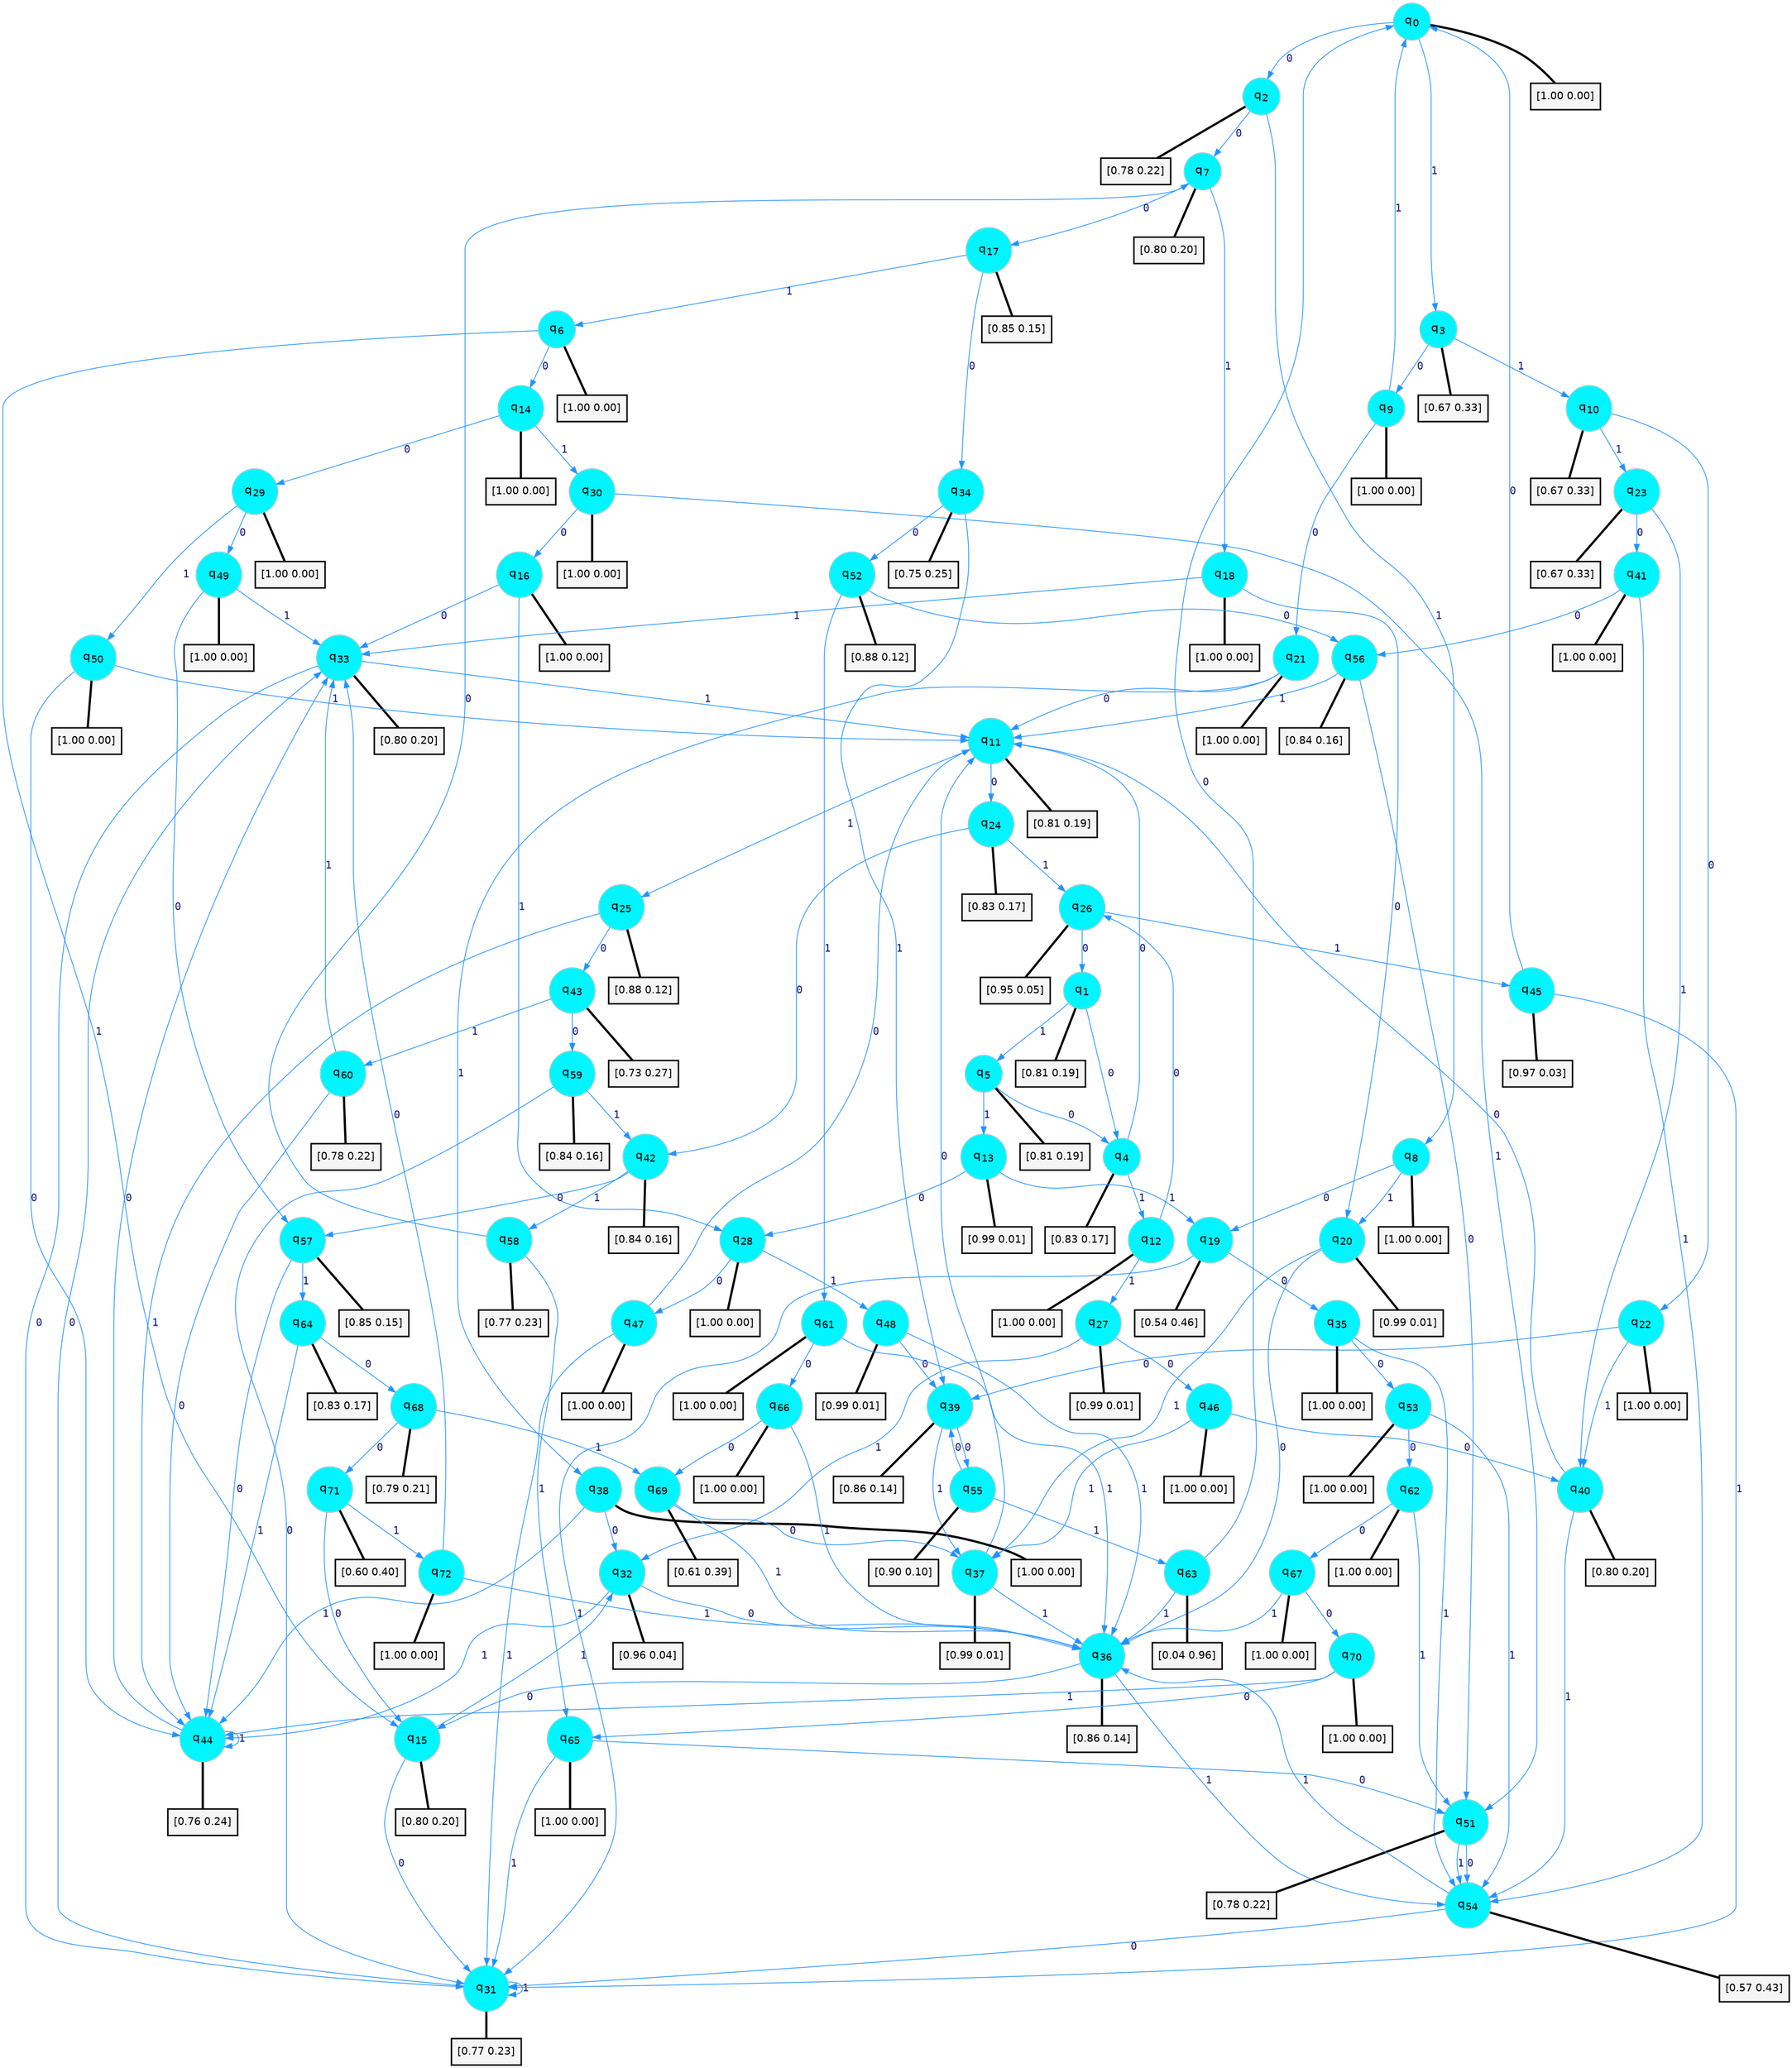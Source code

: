digraph G {
graph [
bgcolor=transparent, dpi=300, rankdir=TD, size="40,25"];
node [
color=gray, fillcolor=turquoise1, fontcolor=black, fontname=Helvetica, fontsize=16, fontweight=bold, shape=circle, style=filled];
edge [
arrowsize=1, color=dodgerblue1, fontcolor=midnightblue, fontname=courier, fontweight=bold, penwidth=1, style=solid, weight=20];
0[label=<q<SUB>0</SUB>>];
1[label=<q<SUB>1</SUB>>];
2[label=<q<SUB>2</SUB>>];
3[label=<q<SUB>3</SUB>>];
4[label=<q<SUB>4</SUB>>];
5[label=<q<SUB>5</SUB>>];
6[label=<q<SUB>6</SUB>>];
7[label=<q<SUB>7</SUB>>];
8[label=<q<SUB>8</SUB>>];
9[label=<q<SUB>9</SUB>>];
10[label=<q<SUB>10</SUB>>];
11[label=<q<SUB>11</SUB>>];
12[label=<q<SUB>12</SUB>>];
13[label=<q<SUB>13</SUB>>];
14[label=<q<SUB>14</SUB>>];
15[label=<q<SUB>15</SUB>>];
16[label=<q<SUB>16</SUB>>];
17[label=<q<SUB>17</SUB>>];
18[label=<q<SUB>18</SUB>>];
19[label=<q<SUB>19</SUB>>];
20[label=<q<SUB>20</SUB>>];
21[label=<q<SUB>21</SUB>>];
22[label=<q<SUB>22</SUB>>];
23[label=<q<SUB>23</SUB>>];
24[label=<q<SUB>24</SUB>>];
25[label=<q<SUB>25</SUB>>];
26[label=<q<SUB>26</SUB>>];
27[label=<q<SUB>27</SUB>>];
28[label=<q<SUB>28</SUB>>];
29[label=<q<SUB>29</SUB>>];
30[label=<q<SUB>30</SUB>>];
31[label=<q<SUB>31</SUB>>];
32[label=<q<SUB>32</SUB>>];
33[label=<q<SUB>33</SUB>>];
34[label=<q<SUB>34</SUB>>];
35[label=<q<SUB>35</SUB>>];
36[label=<q<SUB>36</SUB>>];
37[label=<q<SUB>37</SUB>>];
38[label=<q<SUB>38</SUB>>];
39[label=<q<SUB>39</SUB>>];
40[label=<q<SUB>40</SUB>>];
41[label=<q<SUB>41</SUB>>];
42[label=<q<SUB>42</SUB>>];
43[label=<q<SUB>43</SUB>>];
44[label=<q<SUB>44</SUB>>];
45[label=<q<SUB>45</SUB>>];
46[label=<q<SUB>46</SUB>>];
47[label=<q<SUB>47</SUB>>];
48[label=<q<SUB>48</SUB>>];
49[label=<q<SUB>49</SUB>>];
50[label=<q<SUB>50</SUB>>];
51[label=<q<SUB>51</SUB>>];
52[label=<q<SUB>52</SUB>>];
53[label=<q<SUB>53</SUB>>];
54[label=<q<SUB>54</SUB>>];
55[label=<q<SUB>55</SUB>>];
56[label=<q<SUB>56</SUB>>];
57[label=<q<SUB>57</SUB>>];
58[label=<q<SUB>58</SUB>>];
59[label=<q<SUB>59</SUB>>];
60[label=<q<SUB>60</SUB>>];
61[label=<q<SUB>61</SUB>>];
62[label=<q<SUB>62</SUB>>];
63[label=<q<SUB>63</SUB>>];
64[label=<q<SUB>64</SUB>>];
65[label=<q<SUB>65</SUB>>];
66[label=<q<SUB>66</SUB>>];
67[label=<q<SUB>67</SUB>>];
68[label=<q<SUB>68</SUB>>];
69[label=<q<SUB>69</SUB>>];
70[label=<q<SUB>70</SUB>>];
71[label=<q<SUB>71</SUB>>];
72[label=<q<SUB>72</SUB>>];
73[label="[1.00 0.00]", shape=box,fontcolor=black, fontname=Helvetica, fontsize=14, penwidth=2, fillcolor=whitesmoke,color=black];
74[label="[0.81 0.19]", shape=box,fontcolor=black, fontname=Helvetica, fontsize=14, penwidth=2, fillcolor=whitesmoke,color=black];
75[label="[0.78 0.22]", shape=box,fontcolor=black, fontname=Helvetica, fontsize=14, penwidth=2, fillcolor=whitesmoke,color=black];
76[label="[0.67 0.33]", shape=box,fontcolor=black, fontname=Helvetica, fontsize=14, penwidth=2, fillcolor=whitesmoke,color=black];
77[label="[0.83 0.17]", shape=box,fontcolor=black, fontname=Helvetica, fontsize=14, penwidth=2, fillcolor=whitesmoke,color=black];
78[label="[0.81 0.19]", shape=box,fontcolor=black, fontname=Helvetica, fontsize=14, penwidth=2, fillcolor=whitesmoke,color=black];
79[label="[1.00 0.00]", shape=box,fontcolor=black, fontname=Helvetica, fontsize=14, penwidth=2, fillcolor=whitesmoke,color=black];
80[label="[0.80 0.20]", shape=box,fontcolor=black, fontname=Helvetica, fontsize=14, penwidth=2, fillcolor=whitesmoke,color=black];
81[label="[1.00 0.00]", shape=box,fontcolor=black, fontname=Helvetica, fontsize=14, penwidth=2, fillcolor=whitesmoke,color=black];
82[label="[1.00 0.00]", shape=box,fontcolor=black, fontname=Helvetica, fontsize=14, penwidth=2, fillcolor=whitesmoke,color=black];
83[label="[0.67 0.33]", shape=box,fontcolor=black, fontname=Helvetica, fontsize=14, penwidth=2, fillcolor=whitesmoke,color=black];
84[label="[0.81 0.19]", shape=box,fontcolor=black, fontname=Helvetica, fontsize=14, penwidth=2, fillcolor=whitesmoke,color=black];
85[label="[1.00 0.00]", shape=box,fontcolor=black, fontname=Helvetica, fontsize=14, penwidth=2, fillcolor=whitesmoke,color=black];
86[label="[0.99 0.01]", shape=box,fontcolor=black, fontname=Helvetica, fontsize=14, penwidth=2, fillcolor=whitesmoke,color=black];
87[label="[1.00 0.00]", shape=box,fontcolor=black, fontname=Helvetica, fontsize=14, penwidth=2, fillcolor=whitesmoke,color=black];
88[label="[0.80 0.20]", shape=box,fontcolor=black, fontname=Helvetica, fontsize=14, penwidth=2, fillcolor=whitesmoke,color=black];
89[label="[1.00 0.00]", shape=box,fontcolor=black, fontname=Helvetica, fontsize=14, penwidth=2, fillcolor=whitesmoke,color=black];
90[label="[0.85 0.15]", shape=box,fontcolor=black, fontname=Helvetica, fontsize=14, penwidth=2, fillcolor=whitesmoke,color=black];
91[label="[1.00 0.00]", shape=box,fontcolor=black, fontname=Helvetica, fontsize=14, penwidth=2, fillcolor=whitesmoke,color=black];
92[label="[0.54 0.46]", shape=box,fontcolor=black, fontname=Helvetica, fontsize=14, penwidth=2, fillcolor=whitesmoke,color=black];
93[label="[0.99 0.01]", shape=box,fontcolor=black, fontname=Helvetica, fontsize=14, penwidth=2, fillcolor=whitesmoke,color=black];
94[label="[1.00 0.00]", shape=box,fontcolor=black, fontname=Helvetica, fontsize=14, penwidth=2, fillcolor=whitesmoke,color=black];
95[label="[1.00 0.00]", shape=box,fontcolor=black, fontname=Helvetica, fontsize=14, penwidth=2, fillcolor=whitesmoke,color=black];
96[label="[0.67 0.33]", shape=box,fontcolor=black, fontname=Helvetica, fontsize=14, penwidth=2, fillcolor=whitesmoke,color=black];
97[label="[0.83 0.17]", shape=box,fontcolor=black, fontname=Helvetica, fontsize=14, penwidth=2, fillcolor=whitesmoke,color=black];
98[label="[0.88 0.12]", shape=box,fontcolor=black, fontname=Helvetica, fontsize=14, penwidth=2, fillcolor=whitesmoke,color=black];
99[label="[0.95 0.05]", shape=box,fontcolor=black, fontname=Helvetica, fontsize=14, penwidth=2, fillcolor=whitesmoke,color=black];
100[label="[0.99 0.01]", shape=box,fontcolor=black, fontname=Helvetica, fontsize=14, penwidth=2, fillcolor=whitesmoke,color=black];
101[label="[1.00 0.00]", shape=box,fontcolor=black, fontname=Helvetica, fontsize=14, penwidth=2, fillcolor=whitesmoke,color=black];
102[label="[1.00 0.00]", shape=box,fontcolor=black, fontname=Helvetica, fontsize=14, penwidth=2, fillcolor=whitesmoke,color=black];
103[label="[1.00 0.00]", shape=box,fontcolor=black, fontname=Helvetica, fontsize=14, penwidth=2, fillcolor=whitesmoke,color=black];
104[label="[0.77 0.23]", shape=box,fontcolor=black, fontname=Helvetica, fontsize=14, penwidth=2, fillcolor=whitesmoke,color=black];
105[label="[0.96 0.04]", shape=box,fontcolor=black, fontname=Helvetica, fontsize=14, penwidth=2, fillcolor=whitesmoke,color=black];
106[label="[0.80 0.20]", shape=box,fontcolor=black, fontname=Helvetica, fontsize=14, penwidth=2, fillcolor=whitesmoke,color=black];
107[label="[0.75 0.25]", shape=box,fontcolor=black, fontname=Helvetica, fontsize=14, penwidth=2, fillcolor=whitesmoke,color=black];
108[label="[1.00 0.00]", shape=box,fontcolor=black, fontname=Helvetica, fontsize=14, penwidth=2, fillcolor=whitesmoke,color=black];
109[label="[0.86 0.14]", shape=box,fontcolor=black, fontname=Helvetica, fontsize=14, penwidth=2, fillcolor=whitesmoke,color=black];
110[label="[0.99 0.01]", shape=box,fontcolor=black, fontname=Helvetica, fontsize=14, penwidth=2, fillcolor=whitesmoke,color=black];
111[label="[1.00 0.00]", shape=box,fontcolor=black, fontname=Helvetica, fontsize=14, penwidth=2, fillcolor=whitesmoke,color=black];
112[label="[0.86 0.14]", shape=box,fontcolor=black, fontname=Helvetica, fontsize=14, penwidth=2, fillcolor=whitesmoke,color=black];
113[label="[0.80 0.20]", shape=box,fontcolor=black, fontname=Helvetica, fontsize=14, penwidth=2, fillcolor=whitesmoke,color=black];
114[label="[1.00 0.00]", shape=box,fontcolor=black, fontname=Helvetica, fontsize=14, penwidth=2, fillcolor=whitesmoke,color=black];
115[label="[0.84 0.16]", shape=box,fontcolor=black, fontname=Helvetica, fontsize=14, penwidth=2, fillcolor=whitesmoke,color=black];
116[label="[0.73 0.27]", shape=box,fontcolor=black, fontname=Helvetica, fontsize=14, penwidth=2, fillcolor=whitesmoke,color=black];
117[label="[0.76 0.24]", shape=box,fontcolor=black, fontname=Helvetica, fontsize=14, penwidth=2, fillcolor=whitesmoke,color=black];
118[label="[0.97 0.03]", shape=box,fontcolor=black, fontname=Helvetica, fontsize=14, penwidth=2, fillcolor=whitesmoke,color=black];
119[label="[1.00 0.00]", shape=box,fontcolor=black, fontname=Helvetica, fontsize=14, penwidth=2, fillcolor=whitesmoke,color=black];
120[label="[1.00 0.00]", shape=box,fontcolor=black, fontname=Helvetica, fontsize=14, penwidth=2, fillcolor=whitesmoke,color=black];
121[label="[0.99 0.01]", shape=box,fontcolor=black, fontname=Helvetica, fontsize=14, penwidth=2, fillcolor=whitesmoke,color=black];
122[label="[1.00 0.00]", shape=box,fontcolor=black, fontname=Helvetica, fontsize=14, penwidth=2, fillcolor=whitesmoke,color=black];
123[label="[1.00 0.00]", shape=box,fontcolor=black, fontname=Helvetica, fontsize=14, penwidth=2, fillcolor=whitesmoke,color=black];
124[label="[0.78 0.22]", shape=box,fontcolor=black, fontname=Helvetica, fontsize=14, penwidth=2, fillcolor=whitesmoke,color=black];
125[label="[0.88 0.12]", shape=box,fontcolor=black, fontname=Helvetica, fontsize=14, penwidth=2, fillcolor=whitesmoke,color=black];
126[label="[1.00 0.00]", shape=box,fontcolor=black, fontname=Helvetica, fontsize=14, penwidth=2, fillcolor=whitesmoke,color=black];
127[label="[0.57 0.43]", shape=box,fontcolor=black, fontname=Helvetica, fontsize=14, penwidth=2, fillcolor=whitesmoke,color=black];
128[label="[0.90 0.10]", shape=box,fontcolor=black, fontname=Helvetica, fontsize=14, penwidth=2, fillcolor=whitesmoke,color=black];
129[label="[0.84 0.16]", shape=box,fontcolor=black, fontname=Helvetica, fontsize=14, penwidth=2, fillcolor=whitesmoke,color=black];
130[label="[0.85 0.15]", shape=box,fontcolor=black, fontname=Helvetica, fontsize=14, penwidth=2, fillcolor=whitesmoke,color=black];
131[label="[0.77 0.23]", shape=box,fontcolor=black, fontname=Helvetica, fontsize=14, penwidth=2, fillcolor=whitesmoke,color=black];
132[label="[0.84 0.16]", shape=box,fontcolor=black, fontname=Helvetica, fontsize=14, penwidth=2, fillcolor=whitesmoke,color=black];
133[label="[0.78 0.22]", shape=box,fontcolor=black, fontname=Helvetica, fontsize=14, penwidth=2, fillcolor=whitesmoke,color=black];
134[label="[1.00 0.00]", shape=box,fontcolor=black, fontname=Helvetica, fontsize=14, penwidth=2, fillcolor=whitesmoke,color=black];
135[label="[1.00 0.00]", shape=box,fontcolor=black, fontname=Helvetica, fontsize=14, penwidth=2, fillcolor=whitesmoke,color=black];
136[label="[0.04 0.96]", shape=box,fontcolor=black, fontname=Helvetica, fontsize=14, penwidth=2, fillcolor=whitesmoke,color=black];
137[label="[0.83 0.17]", shape=box,fontcolor=black, fontname=Helvetica, fontsize=14, penwidth=2, fillcolor=whitesmoke,color=black];
138[label="[1.00 0.00]", shape=box,fontcolor=black, fontname=Helvetica, fontsize=14, penwidth=2, fillcolor=whitesmoke,color=black];
139[label="[1.00 0.00]", shape=box,fontcolor=black, fontname=Helvetica, fontsize=14, penwidth=2, fillcolor=whitesmoke,color=black];
140[label="[1.00 0.00]", shape=box,fontcolor=black, fontname=Helvetica, fontsize=14, penwidth=2, fillcolor=whitesmoke,color=black];
141[label="[0.79 0.21]", shape=box,fontcolor=black, fontname=Helvetica, fontsize=14, penwidth=2, fillcolor=whitesmoke,color=black];
142[label="[0.61 0.39]", shape=box,fontcolor=black, fontname=Helvetica, fontsize=14, penwidth=2, fillcolor=whitesmoke,color=black];
143[label="[1.00 0.00]", shape=box,fontcolor=black, fontname=Helvetica, fontsize=14, penwidth=2, fillcolor=whitesmoke,color=black];
144[label="[0.60 0.40]", shape=box,fontcolor=black, fontname=Helvetica, fontsize=14, penwidth=2, fillcolor=whitesmoke,color=black];
145[label="[1.00 0.00]", shape=box,fontcolor=black, fontname=Helvetica, fontsize=14, penwidth=2, fillcolor=whitesmoke,color=black];
0->2 [label=0];
0->3 [label=1];
0->73 [arrowhead=none, penwidth=3,color=black];
1->4 [label=0];
1->5 [label=1];
1->74 [arrowhead=none, penwidth=3,color=black];
2->7 [label=0];
2->8 [label=1];
2->75 [arrowhead=none, penwidth=3,color=black];
3->9 [label=0];
3->10 [label=1];
3->76 [arrowhead=none, penwidth=3,color=black];
4->11 [label=0];
4->12 [label=1];
4->77 [arrowhead=none, penwidth=3,color=black];
5->4 [label=0];
5->13 [label=1];
5->78 [arrowhead=none, penwidth=3,color=black];
6->14 [label=0];
6->15 [label=1];
6->79 [arrowhead=none, penwidth=3,color=black];
7->17 [label=0];
7->18 [label=1];
7->80 [arrowhead=none, penwidth=3,color=black];
8->19 [label=0];
8->20 [label=1];
8->81 [arrowhead=none, penwidth=3,color=black];
9->21 [label=0];
9->0 [label=1];
9->82 [arrowhead=none, penwidth=3,color=black];
10->22 [label=0];
10->23 [label=1];
10->83 [arrowhead=none, penwidth=3,color=black];
11->24 [label=0];
11->25 [label=1];
11->84 [arrowhead=none, penwidth=3,color=black];
12->26 [label=0];
12->27 [label=1];
12->85 [arrowhead=none, penwidth=3,color=black];
13->28 [label=0];
13->19 [label=1];
13->86 [arrowhead=none, penwidth=3,color=black];
14->29 [label=0];
14->30 [label=1];
14->87 [arrowhead=none, penwidth=3,color=black];
15->31 [label=0];
15->32 [label=1];
15->88 [arrowhead=none, penwidth=3,color=black];
16->33 [label=0];
16->28 [label=1];
16->89 [arrowhead=none, penwidth=3,color=black];
17->34 [label=0];
17->6 [label=1];
17->90 [arrowhead=none, penwidth=3,color=black];
18->20 [label=0];
18->33 [label=1];
18->91 [arrowhead=none, penwidth=3,color=black];
19->35 [label=0];
19->31 [label=1];
19->92 [arrowhead=none, penwidth=3,color=black];
20->36 [label=0];
20->37 [label=1];
20->93 [arrowhead=none, penwidth=3,color=black];
21->11 [label=0];
21->38 [label=1];
21->94 [arrowhead=none, penwidth=3,color=black];
22->39 [label=0];
22->40 [label=1];
22->95 [arrowhead=none, penwidth=3,color=black];
23->41 [label=0];
23->40 [label=1];
23->96 [arrowhead=none, penwidth=3,color=black];
24->42 [label=0];
24->26 [label=1];
24->97 [arrowhead=none, penwidth=3,color=black];
25->43 [label=0];
25->44 [label=1];
25->98 [arrowhead=none, penwidth=3,color=black];
26->1 [label=0];
26->45 [label=1];
26->99 [arrowhead=none, penwidth=3,color=black];
27->46 [label=0];
27->32 [label=1];
27->100 [arrowhead=none, penwidth=3,color=black];
28->47 [label=0];
28->48 [label=1];
28->101 [arrowhead=none, penwidth=3,color=black];
29->49 [label=0];
29->50 [label=1];
29->102 [arrowhead=none, penwidth=3,color=black];
30->16 [label=0];
30->51 [label=1];
30->103 [arrowhead=none, penwidth=3,color=black];
31->33 [label=0];
31->31 [label=1];
31->104 [arrowhead=none, penwidth=3,color=black];
32->36 [label=0];
32->44 [label=1];
32->105 [arrowhead=none, penwidth=3,color=black];
33->31 [label=0];
33->11 [label=1];
33->106 [arrowhead=none, penwidth=3,color=black];
34->52 [label=0];
34->39 [label=1];
34->107 [arrowhead=none, penwidth=3,color=black];
35->53 [label=0];
35->54 [label=1];
35->108 [arrowhead=none, penwidth=3,color=black];
36->15 [label=0];
36->54 [label=1];
36->109 [arrowhead=none, penwidth=3,color=black];
37->11 [label=0];
37->36 [label=1];
37->110 [arrowhead=none, penwidth=3,color=black];
38->32 [label=0];
38->44 [label=1];
38->111 [arrowhead=none, penwidth=3,color=black];
39->55 [label=0];
39->37 [label=1];
39->112 [arrowhead=none, penwidth=3,color=black];
40->11 [label=0];
40->54 [label=1];
40->113 [arrowhead=none, penwidth=3,color=black];
41->56 [label=0];
41->54 [label=1];
41->114 [arrowhead=none, penwidth=3,color=black];
42->57 [label=0];
42->58 [label=1];
42->115 [arrowhead=none, penwidth=3,color=black];
43->59 [label=0];
43->60 [label=1];
43->116 [arrowhead=none, penwidth=3,color=black];
44->33 [label=0];
44->44 [label=1];
44->117 [arrowhead=none, penwidth=3,color=black];
45->0 [label=0];
45->31 [label=1];
45->118 [arrowhead=none, penwidth=3,color=black];
46->40 [label=0];
46->37 [label=1];
46->119 [arrowhead=none, penwidth=3,color=black];
47->11 [label=0];
47->31 [label=1];
47->120 [arrowhead=none, penwidth=3,color=black];
48->39 [label=0];
48->36 [label=1];
48->121 [arrowhead=none, penwidth=3,color=black];
49->57 [label=0];
49->33 [label=1];
49->122 [arrowhead=none, penwidth=3,color=black];
50->44 [label=0];
50->11 [label=1];
50->123 [arrowhead=none, penwidth=3,color=black];
51->54 [label=0];
51->54 [label=1];
51->124 [arrowhead=none, penwidth=3,color=black];
52->56 [label=0];
52->61 [label=1];
52->125 [arrowhead=none, penwidth=3,color=black];
53->62 [label=0];
53->54 [label=1];
53->126 [arrowhead=none, penwidth=3,color=black];
54->31 [label=0];
54->36 [label=1];
54->127 [arrowhead=none, penwidth=3,color=black];
55->39 [label=0];
55->63 [label=1];
55->128 [arrowhead=none, penwidth=3,color=black];
56->51 [label=0];
56->11 [label=1];
56->129 [arrowhead=none, penwidth=3,color=black];
57->44 [label=0];
57->64 [label=1];
57->130 [arrowhead=none, penwidth=3,color=black];
58->7 [label=0];
58->65 [label=1];
58->131 [arrowhead=none, penwidth=3,color=black];
59->31 [label=0];
59->42 [label=1];
59->132 [arrowhead=none, penwidth=3,color=black];
60->44 [label=0];
60->33 [label=1];
60->133 [arrowhead=none, penwidth=3,color=black];
61->66 [label=0];
61->36 [label=1];
61->134 [arrowhead=none, penwidth=3,color=black];
62->67 [label=0];
62->51 [label=1];
62->135 [arrowhead=none, penwidth=3,color=black];
63->0 [label=0];
63->36 [label=1];
63->136 [arrowhead=none, penwidth=3,color=black];
64->68 [label=0];
64->44 [label=1];
64->137 [arrowhead=none, penwidth=3,color=black];
65->51 [label=0];
65->31 [label=1];
65->138 [arrowhead=none, penwidth=3,color=black];
66->69 [label=0];
66->36 [label=1];
66->139 [arrowhead=none, penwidth=3,color=black];
67->70 [label=0];
67->36 [label=1];
67->140 [arrowhead=none, penwidth=3,color=black];
68->71 [label=0];
68->69 [label=1];
68->141 [arrowhead=none, penwidth=3,color=black];
69->37 [label=0];
69->36 [label=1];
69->142 [arrowhead=none, penwidth=3,color=black];
70->65 [label=0];
70->44 [label=1];
70->143 [arrowhead=none, penwidth=3,color=black];
71->15 [label=0];
71->72 [label=1];
71->144 [arrowhead=none, penwidth=3,color=black];
72->33 [label=0];
72->36 [label=1];
72->145 [arrowhead=none, penwidth=3,color=black];
}
